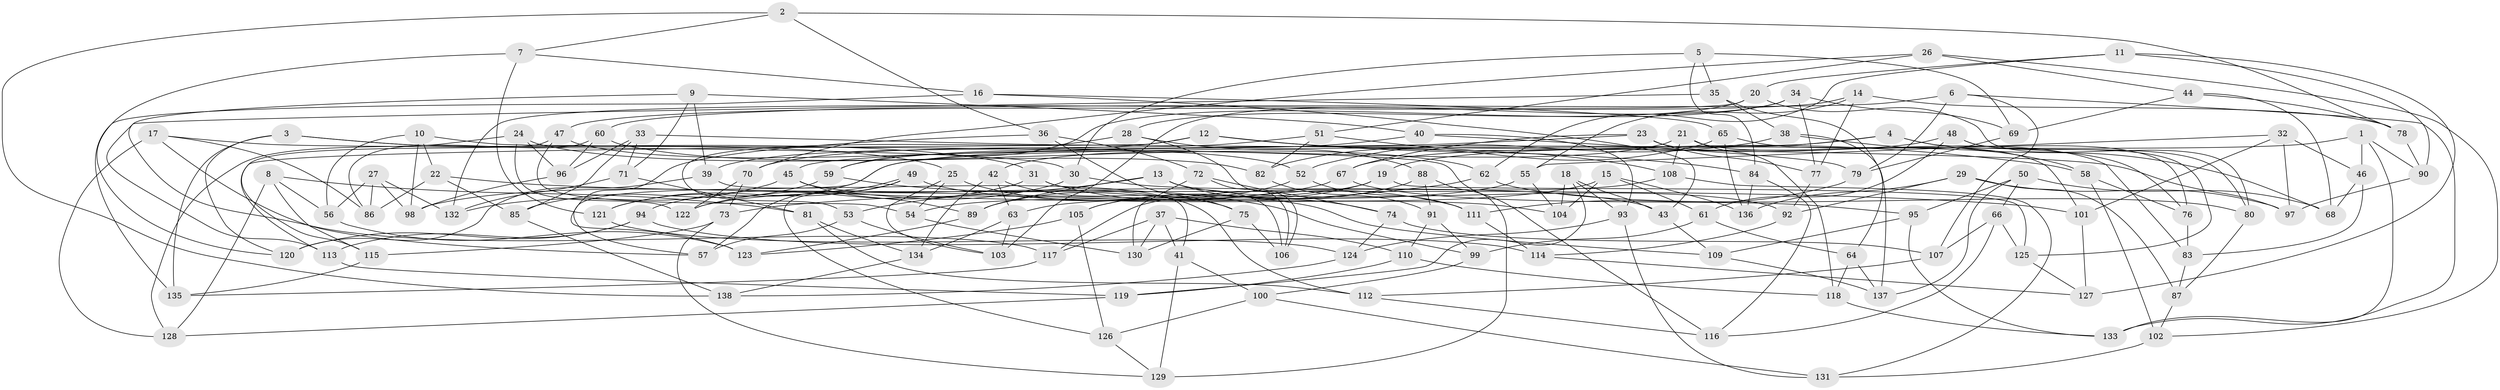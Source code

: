 // coarse degree distribution, {6: 0.5056179775280899, 4: 0.42696629213483145, 5: 0.0449438202247191, 3: 0.02247191011235955}
// Generated by graph-tools (version 1.1) at 2025/42/03/06/25 10:42:24]
// undirected, 138 vertices, 276 edges
graph export_dot {
graph [start="1"]
  node [color=gray90,style=filled];
  1;
  2;
  3;
  4;
  5;
  6;
  7;
  8;
  9;
  10;
  11;
  12;
  13;
  14;
  15;
  16;
  17;
  18;
  19;
  20;
  21;
  22;
  23;
  24;
  25;
  26;
  27;
  28;
  29;
  30;
  31;
  32;
  33;
  34;
  35;
  36;
  37;
  38;
  39;
  40;
  41;
  42;
  43;
  44;
  45;
  46;
  47;
  48;
  49;
  50;
  51;
  52;
  53;
  54;
  55;
  56;
  57;
  58;
  59;
  60;
  61;
  62;
  63;
  64;
  65;
  66;
  67;
  68;
  69;
  70;
  71;
  72;
  73;
  74;
  75;
  76;
  77;
  78;
  79;
  80;
  81;
  82;
  83;
  84;
  85;
  86;
  87;
  88;
  89;
  90;
  91;
  92;
  93;
  94;
  95;
  96;
  97;
  98;
  99;
  100;
  101;
  102;
  103;
  104;
  105;
  106;
  107;
  108;
  109;
  110;
  111;
  112;
  113;
  114;
  115;
  116;
  117;
  118;
  119;
  120;
  121;
  122;
  123;
  124;
  125;
  126;
  127;
  128;
  129;
  130;
  131;
  132;
  133;
  134;
  135;
  136;
  137;
  138;
  1 -- 133;
  1 -- 57;
  1 -- 90;
  1 -- 46;
  2 -- 138;
  2 -- 36;
  2 -- 7;
  2 -- 78;
  3 -- 31;
  3 -- 25;
  3 -- 120;
  3 -- 135;
  4 -- 68;
  4 -- 121;
  4 -- 76;
  4 -- 19;
  5 -- 30;
  5 -- 35;
  5 -- 84;
  5 -- 69;
  6 -- 133;
  6 -- 79;
  6 -- 107;
  6 -- 60;
  7 -- 16;
  7 -- 120;
  7 -- 121;
  8 -- 81;
  8 -- 115;
  8 -- 56;
  8 -- 128;
  9 -- 39;
  9 -- 71;
  9 -- 117;
  9 -- 40;
  10 -- 56;
  10 -- 116;
  10 -- 98;
  10 -- 22;
  11 -- 90;
  11 -- 127;
  11 -- 20;
  11 -- 62;
  12 -- 58;
  12 -- 113;
  12 -- 39;
  12 -- 84;
  13 -- 74;
  13 -- 92;
  13 -- 89;
  13 -- 53;
  14 -- 77;
  14 -- 47;
  14 -- 55;
  14 -- 78;
  15 -- 104;
  15 -- 54;
  15 -- 61;
  15 -- 136;
  16 -- 65;
  16 -- 43;
  16 -- 135;
  17 -- 30;
  17 -- 128;
  17 -- 86;
  17 -- 57;
  18 -- 43;
  18 -- 104;
  18 -- 93;
  18 -- 119;
  19 -- 105;
  19 -- 122;
  19 -- 125;
  20 -- 28;
  20 -- 132;
  20 -- 80;
  21 -- 118;
  21 -- 108;
  21 -- 42;
  21 -- 101;
  22 -- 101;
  22 -- 85;
  22 -- 86;
  23 -- 45;
  23 -- 77;
  23 -- 83;
  23 -- 67;
  24 -- 128;
  24 -- 122;
  24 -- 82;
  24 -- 96;
  25 -- 103;
  25 -- 109;
  25 -- 54;
  26 -- 51;
  26 -- 44;
  26 -- 102;
  26 -- 70;
  27 -- 86;
  27 -- 56;
  27 -- 132;
  27 -- 98;
  28 -- 106;
  28 -- 88;
  28 -- 53;
  29 -- 87;
  29 -- 97;
  29 -- 136;
  29 -- 92;
  30 -- 43;
  30 -- 122;
  31 -- 111;
  31 -- 106;
  31 -- 94;
  32 -- 55;
  32 -- 97;
  32 -- 46;
  32 -- 101;
  33 -- 71;
  33 -- 85;
  33 -- 96;
  33 -- 97;
  34 -- 103;
  34 -- 59;
  34 -- 77;
  34 -- 69;
  35 -- 38;
  35 -- 64;
  35 -- 113;
  36 -- 72;
  36 -- 75;
  36 -- 123;
  37 -- 41;
  37 -- 130;
  37 -- 117;
  37 -- 110;
  38 -- 52;
  38 -- 58;
  38 -- 137;
  39 -- 120;
  39 -- 41;
  40 -- 93;
  40 -- 79;
  40 -- 59;
  41 -- 100;
  41 -- 129;
  42 -- 75;
  42 -- 63;
  42 -- 134;
  43 -- 109;
  44 -- 78;
  44 -- 69;
  44 -- 68;
  45 -- 112;
  45 -- 89;
  45 -- 132;
  46 -- 68;
  46 -- 83;
  47 -- 115;
  47 -- 52;
  47 -- 54;
  48 -- 67;
  48 -- 61;
  48 -- 80;
  48 -- 125;
  49 -- 126;
  49 -- 104;
  49 -- 57;
  49 -- 121;
  50 -- 66;
  50 -- 137;
  50 -- 95;
  50 -- 68;
  51 -- 82;
  51 -- 108;
  51 -- 70;
  52 -- 89;
  52 -- 111;
  53 -- 57;
  53 -- 103;
  54 -- 130;
  55 -- 104;
  55 -- 63;
  56 -- 123;
  58 -- 76;
  58 -- 102;
  59 -- 99;
  59 -- 85;
  60 -- 62;
  60 -- 86;
  60 -- 96;
  61 -- 99;
  61 -- 64;
  62 -- 80;
  62 -- 73;
  63 -- 103;
  63 -- 134;
  64 -- 137;
  64 -- 118;
  65 -- 76;
  65 -- 82;
  65 -- 136;
  66 -- 125;
  66 -- 107;
  66 -- 116;
  67 -- 98;
  67 -- 95;
  69 -- 79;
  70 -- 73;
  70 -- 122;
  71 -- 132;
  71 -- 81;
  72 -- 106;
  72 -- 130;
  72 -- 74;
  73 -- 129;
  73 -- 115;
  74 -- 107;
  74 -- 124;
  75 -- 130;
  75 -- 106;
  76 -- 83;
  77 -- 92;
  78 -- 90;
  79 -- 111;
  80 -- 87;
  81 -- 112;
  81 -- 134;
  82 -- 91;
  83 -- 87;
  84 -- 136;
  84 -- 116;
  85 -- 138;
  87 -- 102;
  88 -- 105;
  88 -- 91;
  88 -- 129;
  89 -- 123;
  90 -- 97;
  91 -- 99;
  91 -- 110;
  92 -- 114;
  93 -- 131;
  93 -- 124;
  94 -- 113;
  94 -- 114;
  94 -- 120;
  95 -- 133;
  95 -- 109;
  96 -- 98;
  99 -- 100;
  100 -- 131;
  100 -- 126;
  101 -- 127;
  102 -- 131;
  105 -- 126;
  105 -- 123;
  107 -- 112;
  108 -- 117;
  108 -- 131;
  109 -- 137;
  110 -- 118;
  110 -- 119;
  111 -- 114;
  112 -- 116;
  113 -- 119;
  114 -- 127;
  115 -- 135;
  117 -- 135;
  118 -- 133;
  119 -- 128;
  121 -- 124;
  124 -- 138;
  125 -- 127;
  126 -- 129;
  134 -- 138;
}

